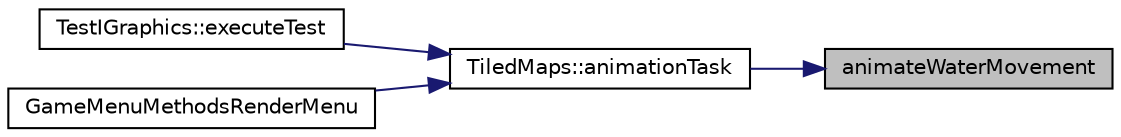 digraph "animateWaterMovement"
{
 // LATEX_PDF_SIZE
  edge [fontname="Helvetica",fontsize="10",labelfontname="Helvetica",labelfontsize="10"];
  node [fontname="Helvetica",fontsize="10",shape=record];
  rankdir="RL";
  Node1 [label="animateWaterMovement",height=0.2,width=0.4,color="black", fillcolor="grey75", style="filled", fontcolor="black",tooltip=" "];
  Node1 -> Node2 [dir="back",color="midnightblue",fontsize="10",style="solid"];
  Node2 [label="TiledMaps::animationTask",height=0.2,width=0.4,color="black", fillcolor="white", style="filled",URL="$class_tiled_maps.html#a8d2064dc9f73c356dc9d1ee7a094089f",tooltip=" "];
  Node2 -> Node3 [dir="back",color="midnightblue",fontsize="10",style="solid"];
  Node3 [label="TestIGraphics::executeTest",height=0.2,width=0.4,color="black", fillcolor="white", style="filled",URL="$class_test_i_graphics.html#a526eed13c6c38a2cad0b734df55ee8cd",tooltip=" "];
  Node2 -> Node4 [dir="back",color="midnightblue",fontsize="10",style="solid"];
  Node4 [label="GameMenuMethodsRenderMenu",height=0.2,width=0.4,color="black", fillcolor="white", style="filled",URL="$_game_menu_methods_8cpp.html#a6f3d4af6b7101a2d98f2c246a317b218",tooltip=" "];
}
